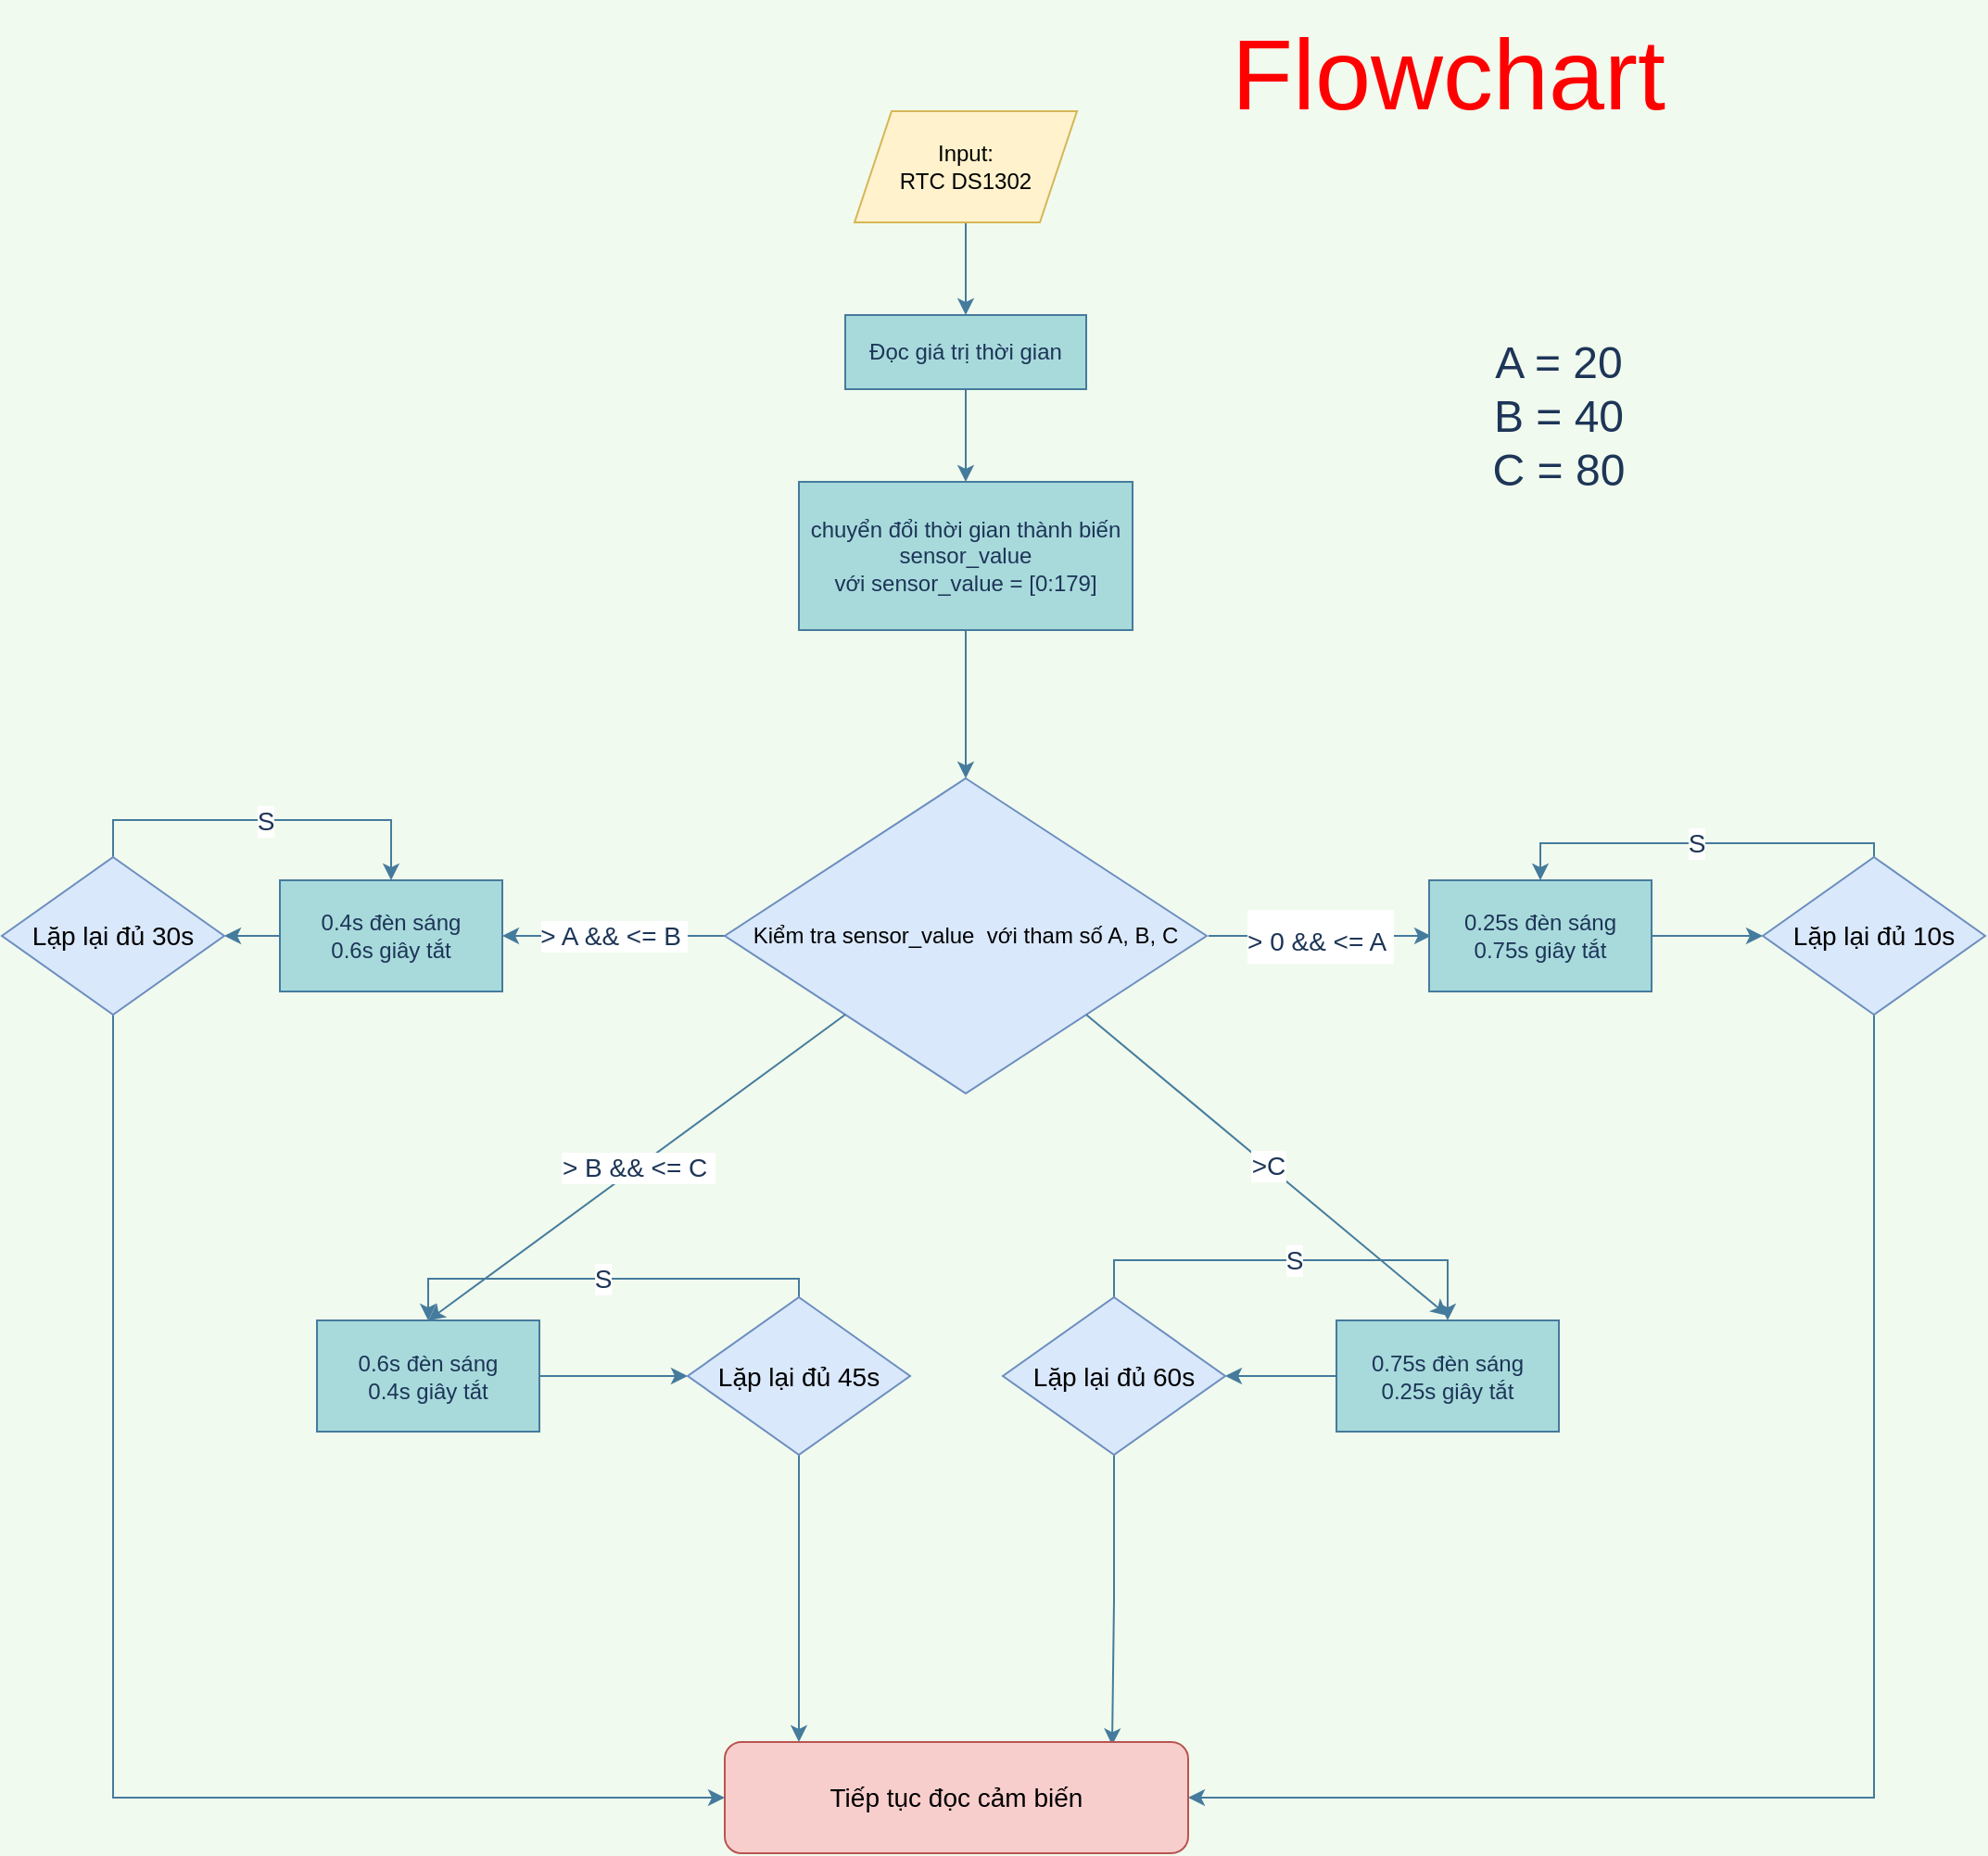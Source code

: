<mxfile version="20.6.0" type="github">
  <diagram id="j8w_BkaZuPrt7MuVOZ0u" name="Trang-1">
    <mxGraphModel dx="2391" dy="1014" grid="1" gridSize="10" guides="1" tooltips="1" connect="1" arrows="1" fold="1" page="1" pageScale="1" pageWidth="827" pageHeight="1169" background="#F1FAEE" math="0" shadow="0">
      <root>
        <mxCell id="0" />
        <mxCell id="1" parent="0" />
        <mxCell id="c2eRpWMUwzcKoAYzDrRi-4" value="" style="edgeStyle=orthogonalEdgeStyle;rounded=0;orthogonalLoop=1;jettySize=auto;html=1;strokeColor=#457B9D;fontColor=#1D3557;fillColor=#A8DADC;" edge="1" parent="1" source="c2eRpWMUwzcKoAYzDrRi-2" target="c2eRpWMUwzcKoAYzDrRi-3">
          <mxGeometry relative="1" as="geometry" />
        </mxCell>
        <mxCell id="c2eRpWMUwzcKoAYzDrRi-2" value="Input:&lt;br&gt;RTC DS1302" style="shape=parallelogram;perimeter=parallelogramPerimeter;whiteSpace=wrap;html=1;fixedSize=1;strokeColor=#d6b656;fillColor=#fff2cc;" vertex="1" parent="1">
          <mxGeometry x="290" y="70" width="120" height="60" as="geometry" />
        </mxCell>
        <mxCell id="c2eRpWMUwzcKoAYzDrRi-8" value="" style="edgeStyle=orthogonalEdgeStyle;rounded=0;orthogonalLoop=1;jettySize=auto;html=1;strokeColor=#457B9D;fontColor=#1D3557;fillColor=#A8DADC;" edge="1" parent="1" source="c2eRpWMUwzcKoAYzDrRi-3" target="c2eRpWMUwzcKoAYzDrRi-7">
          <mxGeometry relative="1" as="geometry" />
        </mxCell>
        <mxCell id="c2eRpWMUwzcKoAYzDrRi-3" value="Đọc giá trị thời gian" style="whiteSpace=wrap;html=1;fillColor=#A8DADC;strokeColor=#457B9D;fontColor=#1D3557;" vertex="1" parent="1">
          <mxGeometry x="285" y="180" width="130" height="40" as="geometry" />
        </mxCell>
        <mxCell id="c2eRpWMUwzcKoAYzDrRi-12" value="" style="edgeStyle=orthogonalEdgeStyle;rounded=0;orthogonalLoop=1;jettySize=auto;html=1;strokeColor=#457B9D;fontSize=24;fontColor=#1D3557;fillColor=#A8DADC;" edge="1" parent="1" source="c2eRpWMUwzcKoAYzDrRi-7" target="c2eRpWMUwzcKoAYzDrRi-11">
          <mxGeometry relative="1" as="geometry" />
        </mxCell>
        <mxCell id="c2eRpWMUwzcKoAYzDrRi-7" value="chuyển đổi thời gian thành biến sensor_value&lt;br&gt;với sensor_value = [0:179]" style="whiteSpace=wrap;html=1;fillColor=#A8DADC;strokeColor=#457B9D;fontColor=#1D3557;" vertex="1" parent="1">
          <mxGeometry x="260" y="270" width="180" height="80" as="geometry" />
        </mxCell>
        <mxCell id="c2eRpWMUwzcKoAYzDrRi-10" value="&lt;font style=&quot;font-size: 24px;&quot;&gt;A = 20&lt;br&gt;B = 40&lt;br&gt;C = 80&lt;/font&gt;" style="text;html=1;strokeColor=none;fillColor=none;align=center;verticalAlign=middle;whiteSpace=wrap;rounded=0;fontColor=#1D3557;" vertex="1" parent="1">
          <mxGeometry x="570" y="140" width="200" height="190" as="geometry" />
        </mxCell>
        <mxCell id="c2eRpWMUwzcKoAYzDrRi-14" value="&lt;font style=&quot;font-size: 14px;&quot;&gt;&amp;gt; 0 &amp;amp;&amp;amp; &amp;lt;= A&amp;nbsp;&lt;/font&gt;" style="edgeStyle=orthogonalEdgeStyle;rounded=0;orthogonalLoop=1;jettySize=auto;html=1;strokeColor=#457B9D;fontSize=24;fontColor=#1D3557;fillColor=#A8DADC;" edge="1" parent="1">
          <mxGeometry relative="1" as="geometry">
            <mxPoint x="481" y="515" as="sourcePoint" />
            <mxPoint x="601" y="515" as="targetPoint" />
          </mxGeometry>
        </mxCell>
        <mxCell id="c2eRpWMUwzcKoAYzDrRi-25" value="&amp;gt; A &amp;amp;&amp;amp; &amp;lt;= B&amp;nbsp;" style="edgeStyle=orthogonalEdgeStyle;rounded=0;orthogonalLoop=1;jettySize=auto;html=1;exitX=0;exitY=0.5;exitDx=0;exitDy=0;entryX=1;entryY=0.5;entryDx=0;entryDy=0;strokeColor=#457B9D;fontSize=14;fontColor=#1D3557;fillColor=#A8DADC;" edge="1" parent="1" source="c2eRpWMUwzcKoAYzDrRi-11" target="c2eRpWMUwzcKoAYzDrRi-22">
          <mxGeometry relative="1" as="geometry" />
        </mxCell>
        <mxCell id="c2eRpWMUwzcKoAYzDrRi-11" value="Kiểm tra sensor_value&amp;nbsp; với tham số A, B, C" style="rhombus;whiteSpace=wrap;html=1;fillColor=#dae8fc;strokeColor=#6c8ebf;" vertex="1" parent="1">
          <mxGeometry x="220" y="430" width="260" height="170" as="geometry" />
        </mxCell>
        <mxCell id="c2eRpWMUwzcKoAYzDrRi-16" style="edgeStyle=orthogonalEdgeStyle;rounded=0;orthogonalLoop=1;jettySize=auto;html=1;entryX=0;entryY=0.5;entryDx=0;entryDy=0;strokeColor=#457B9D;fontSize=14;fontColor=#1D3557;fillColor=#A8DADC;" edge="1" parent="1" source="c2eRpWMUwzcKoAYzDrRi-13" target="c2eRpWMUwzcKoAYzDrRi-15">
          <mxGeometry relative="1" as="geometry" />
        </mxCell>
        <mxCell id="c2eRpWMUwzcKoAYzDrRi-13" value="0.25s đèn sáng&lt;br&gt;0.75s giây tắt" style="whiteSpace=wrap;html=1;fillColor=#A8DADC;strokeColor=#457B9D;fontColor=#1D3557;" vertex="1" parent="1">
          <mxGeometry x="600" y="485" width="120" height="60" as="geometry" />
        </mxCell>
        <mxCell id="c2eRpWMUwzcKoAYzDrRi-19" value="S" style="edgeStyle=orthogonalEdgeStyle;rounded=0;orthogonalLoop=1;jettySize=auto;html=1;entryX=0.5;entryY=0;entryDx=0;entryDy=0;strokeColor=#457B9D;fontSize=14;fontColor=#1D3557;fillColor=#A8DADC;" edge="1" parent="1" source="c2eRpWMUwzcKoAYzDrRi-15" target="c2eRpWMUwzcKoAYzDrRi-13">
          <mxGeometry relative="1" as="geometry">
            <Array as="points">
              <mxPoint x="840" y="465" />
              <mxPoint x="660" y="465" />
            </Array>
          </mxGeometry>
        </mxCell>
        <mxCell id="c2eRpWMUwzcKoAYzDrRi-45" style="edgeStyle=orthogonalEdgeStyle;rounded=0;orthogonalLoop=1;jettySize=auto;html=1;entryX=1;entryY=0.5;entryDx=0;entryDy=0;strokeColor=#457B9D;fontSize=14;fontColor=#1D3557;fillColor=#A8DADC;" edge="1" parent="1" source="c2eRpWMUwzcKoAYzDrRi-15">
          <mxGeometry relative="1" as="geometry">
            <mxPoint x="470.0" y="980" as="targetPoint" />
            <Array as="points">
              <mxPoint x="840" y="980" />
            </Array>
          </mxGeometry>
        </mxCell>
        <mxCell id="c2eRpWMUwzcKoAYzDrRi-15" value="Lặp lại đủ 10s" style="rhombus;whiteSpace=wrap;html=1;fillColor=#dae8fc;strokeColor=#6c8ebf;fontSize=14;" vertex="1" parent="1">
          <mxGeometry x="780" y="472.5" width="120" height="85" as="geometry" />
        </mxCell>
        <mxCell id="c2eRpWMUwzcKoAYzDrRi-26" style="edgeStyle=orthogonalEdgeStyle;rounded=0;orthogonalLoop=1;jettySize=auto;html=1;entryX=1;entryY=0.5;entryDx=0;entryDy=0;strokeColor=#457B9D;fontSize=14;fontColor=#1D3557;fillColor=#A8DADC;" edge="1" parent="1" source="c2eRpWMUwzcKoAYzDrRi-22" target="c2eRpWMUwzcKoAYzDrRi-24">
          <mxGeometry relative="1" as="geometry" />
        </mxCell>
        <mxCell id="c2eRpWMUwzcKoAYzDrRi-22" value="0.4s đèn sáng&lt;br&gt;0.6s giây tắt" style="whiteSpace=wrap;html=1;fillColor=#A8DADC;strokeColor=#457B9D;fontColor=#1D3557;" vertex="1" parent="1">
          <mxGeometry x="-20" y="485" width="120" height="60" as="geometry" />
        </mxCell>
        <mxCell id="c2eRpWMUwzcKoAYzDrRi-27" value="S" style="edgeStyle=orthogonalEdgeStyle;rounded=0;orthogonalLoop=1;jettySize=auto;html=1;exitX=0.5;exitY=0;exitDx=0;exitDy=0;entryX=0.5;entryY=0;entryDx=0;entryDy=0;strokeColor=#457B9D;fontSize=14;fontColor=#1D3557;fillColor=#A8DADC;" edge="1" parent="1" source="c2eRpWMUwzcKoAYzDrRi-24" target="c2eRpWMUwzcKoAYzDrRi-22">
          <mxGeometry relative="1" as="geometry" />
        </mxCell>
        <mxCell id="c2eRpWMUwzcKoAYzDrRi-46" style="edgeStyle=orthogonalEdgeStyle;rounded=0;orthogonalLoop=1;jettySize=auto;html=1;entryX=0;entryY=0.5;entryDx=0;entryDy=0;strokeColor=#457B9D;fontSize=14;fontColor=#1D3557;fillColor=#A8DADC;" edge="1" parent="1" source="c2eRpWMUwzcKoAYzDrRi-24">
          <mxGeometry relative="1" as="geometry">
            <mxPoint x="220.0" y="980" as="targetPoint" />
            <Array as="points">
              <mxPoint x="-110" y="980" />
            </Array>
          </mxGeometry>
        </mxCell>
        <mxCell id="c2eRpWMUwzcKoAYzDrRi-24" value="Lặp lại đủ 30s" style="rhombus;whiteSpace=wrap;html=1;fillColor=#dae8fc;strokeColor=#6c8ebf;fontSize=14;" vertex="1" parent="1">
          <mxGeometry x="-170" y="472.5" width="120" height="85" as="geometry" />
        </mxCell>
        <mxCell id="c2eRpWMUwzcKoAYzDrRi-32" style="edgeStyle=orthogonalEdgeStyle;rounded=0;orthogonalLoop=1;jettySize=auto;html=1;entryX=0;entryY=0.5;entryDx=0;entryDy=0;strokeColor=#457B9D;fontSize=14;fontColor=#1D3557;fillColor=#A8DADC;" edge="1" parent="1" source="c2eRpWMUwzcKoAYzDrRi-29" target="c2eRpWMUwzcKoAYzDrRi-31">
          <mxGeometry relative="1" as="geometry" />
        </mxCell>
        <mxCell id="c2eRpWMUwzcKoAYzDrRi-29" value="0.6s đèn sáng&lt;br&gt;0.4s giây tắt" style="whiteSpace=wrap;html=1;fillColor=#A8DADC;strokeColor=#457B9D;fontColor=#1D3557;" vertex="1" parent="1">
          <mxGeometry y="722.5" width="120" height="60" as="geometry" />
        </mxCell>
        <mxCell id="c2eRpWMUwzcKoAYzDrRi-30" value="&amp;gt; B &amp;amp;&amp;amp; &amp;lt;= C&amp;nbsp;" style="endArrow=classic;html=1;rounded=0;strokeColor=#457B9D;fontSize=14;fontColor=#1D3557;fillColor=#A8DADC;exitX=0;exitY=1;exitDx=0;exitDy=0;entryX=0.5;entryY=0;entryDx=0;entryDy=0;" edge="1" parent="1" source="c2eRpWMUwzcKoAYzDrRi-11" target="c2eRpWMUwzcKoAYzDrRi-29">
          <mxGeometry width="50" height="50" relative="1" as="geometry">
            <mxPoint x="290" y="710" as="sourcePoint" />
            <mxPoint x="340" y="660" as="targetPoint" />
          </mxGeometry>
        </mxCell>
        <mxCell id="c2eRpWMUwzcKoAYzDrRi-33" value="S" style="edgeStyle=orthogonalEdgeStyle;rounded=0;orthogonalLoop=1;jettySize=auto;html=1;entryX=0.5;entryY=0;entryDx=0;entryDy=0;strokeColor=#457B9D;fontSize=14;fontColor=#1D3557;fillColor=#A8DADC;" edge="1" parent="1" source="c2eRpWMUwzcKoAYzDrRi-31" target="c2eRpWMUwzcKoAYzDrRi-29">
          <mxGeometry relative="1" as="geometry">
            <Array as="points">
              <mxPoint x="260" y="700" />
              <mxPoint x="60" y="700" />
            </Array>
          </mxGeometry>
        </mxCell>
        <mxCell id="c2eRpWMUwzcKoAYzDrRi-44" style="edgeStyle=orthogonalEdgeStyle;rounded=0;orthogonalLoop=1;jettySize=auto;html=1;entryX=0.16;entryY=0;entryDx=0;entryDy=0;entryPerimeter=0;strokeColor=#457B9D;fontSize=14;fontColor=#1D3557;fillColor=#A8DADC;" edge="1" parent="1" source="c2eRpWMUwzcKoAYzDrRi-31">
          <mxGeometry relative="1" as="geometry">
            <mxPoint x="260.0" y="950" as="targetPoint" />
          </mxGeometry>
        </mxCell>
        <mxCell id="c2eRpWMUwzcKoAYzDrRi-31" value="Lặp lại đủ 45s" style="rhombus;whiteSpace=wrap;html=1;fillColor=#dae8fc;strokeColor=#6c8ebf;fontSize=14;" vertex="1" parent="1">
          <mxGeometry x="200" y="710" width="120" height="85" as="geometry" />
        </mxCell>
        <mxCell id="c2eRpWMUwzcKoAYzDrRi-36" style="edgeStyle=orthogonalEdgeStyle;rounded=0;orthogonalLoop=1;jettySize=auto;html=1;entryX=1;entryY=0.5;entryDx=0;entryDy=0;strokeColor=#457B9D;fontSize=14;fontColor=#1D3557;fillColor=#A8DADC;" edge="1" parent="1" source="c2eRpWMUwzcKoAYzDrRi-34" target="c2eRpWMUwzcKoAYzDrRi-35">
          <mxGeometry relative="1" as="geometry" />
        </mxCell>
        <mxCell id="c2eRpWMUwzcKoAYzDrRi-34" value="0.75s đèn sáng&lt;br&gt;0.25s giây tắt" style="whiteSpace=wrap;html=1;fillColor=#A8DADC;strokeColor=#457B9D;fontColor=#1D3557;" vertex="1" parent="1">
          <mxGeometry x="550" y="722.5" width="120" height="60" as="geometry" />
        </mxCell>
        <mxCell id="c2eRpWMUwzcKoAYzDrRi-40" value="S" style="edgeStyle=orthogonalEdgeStyle;rounded=0;orthogonalLoop=1;jettySize=auto;html=1;entryX=0.5;entryY=0;entryDx=0;entryDy=0;strokeColor=#457B9D;fontSize=14;fontColor=#1D3557;fillColor=#A8DADC;" edge="1" parent="1" source="c2eRpWMUwzcKoAYzDrRi-35" target="c2eRpWMUwzcKoAYzDrRi-34">
          <mxGeometry relative="1" as="geometry">
            <Array as="points">
              <mxPoint x="430" y="690" />
              <mxPoint x="610" y="690" />
            </Array>
          </mxGeometry>
        </mxCell>
        <mxCell id="c2eRpWMUwzcKoAYzDrRi-43" style="edgeStyle=orthogonalEdgeStyle;rounded=0;orthogonalLoop=1;jettySize=auto;html=1;entryX=0.836;entryY=0.028;entryDx=0;entryDy=0;entryPerimeter=0;strokeColor=#457B9D;fontSize=14;fontColor=#1D3557;fillColor=#A8DADC;" edge="1" parent="1" source="c2eRpWMUwzcKoAYzDrRi-35">
          <mxGeometry relative="1" as="geometry">
            <mxPoint x="429.0" y="951.68" as="targetPoint" />
          </mxGeometry>
        </mxCell>
        <mxCell id="c2eRpWMUwzcKoAYzDrRi-35" value="Lặp lại đủ 60s" style="rhombus;whiteSpace=wrap;html=1;fillColor=#dae8fc;strokeColor=#6c8ebf;fontSize=14;" vertex="1" parent="1">
          <mxGeometry x="370" y="710" width="120" height="85" as="geometry" />
        </mxCell>
        <mxCell id="c2eRpWMUwzcKoAYzDrRi-37" value="&amp;gt;C" style="endArrow=classic;html=1;rounded=0;strokeColor=#457B9D;fontSize=14;fontColor=#1D3557;fillColor=#A8DADC;exitX=1;exitY=1;exitDx=0;exitDy=0;" edge="1" parent="1" source="c2eRpWMUwzcKoAYzDrRi-11">
          <mxGeometry width="50" height="50" relative="1" as="geometry">
            <mxPoint x="350" y="760" as="sourcePoint" />
            <mxPoint x="610" y="720" as="targetPoint" />
          </mxGeometry>
        </mxCell>
        <mxCell id="c2eRpWMUwzcKoAYzDrRi-49" value="Tiếp tục đọc cảm biến" style="rounded=1;whiteSpace=wrap;html=1;strokeColor=#b85450;fontSize=14;fillColor=#f8cecc;" vertex="1" parent="1">
          <mxGeometry x="220" y="950" width="250" height="60" as="geometry" />
        </mxCell>
        <mxCell id="c2eRpWMUwzcKoAYzDrRi-50" value="&lt;font color=&quot;#ff0000&quot; style=&quot;font-size: 54px;&quot;&gt;Flowchart&lt;/font&gt;" style="text;html=1;align=center;verticalAlign=middle;resizable=0;points=[];autosize=1;strokeColor=none;fillColor=none;fontSize=14;fontColor=#1D3557;" vertex="1" parent="1">
          <mxGeometry x="480" y="10" width="260" height="80" as="geometry" />
        </mxCell>
      </root>
    </mxGraphModel>
  </diagram>
</mxfile>
